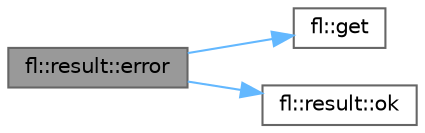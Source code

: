 digraph "fl::result::error"
{
 // INTERACTIVE_SVG=YES
 // LATEX_PDF_SIZE
  bgcolor="transparent";
  edge [fontname=Helvetica,fontsize=10,labelfontname=Helvetica,labelfontsize=10];
  node [fontname=Helvetica,fontsize=10,shape=box,height=0.2,width=0.4];
  rankdir="LR";
  Node1 [id="Node000001",label="fl::result::error",height=0.2,width=0.4,color="gray40", fillcolor="grey60", style="filled", fontcolor="black",tooltip="Get the error value."];
  Node1 -> Node2 [id="edge1_Node000001_Node000002",color="steelblue1",style="solid",tooltip=" "];
  Node2 [id="Node000002",label="fl::get",height=0.2,width=0.4,color="grey40", fillcolor="white", style="filled",URL="$d4/d36/namespacefl_aaad7bab3a46c3353c72c671c8372be3e.html#aaad7bab3a46c3353c72c671c8372be3e",tooltip=" "];
  Node1 -> Node3 [id="edge2_Node000001_Node000003",color="steelblue1",style="solid",tooltip=" "];
  Node3 [id="Node000003",label="fl::result::ok",height=0.2,width=0.4,color="grey40", fillcolor="white", style="filled",URL="$dc/d6d/classfl_1_1result_ac2b044bd270c831d02dd736571640bac.html#ac2b044bd270c831d02dd736571640bac",tooltip="Check if the result is successful."];
}
